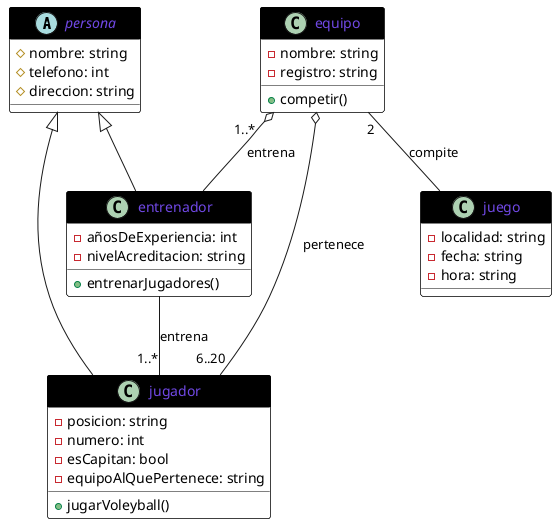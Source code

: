@startuml juegoVoleyball 

skinparam ClassBorderColor black
skinparam ClassFontColor 7048E5
skinparam ClassBackgroundColor white
skinparam ClassHeaderBackgroundColor black

abstract class persona{
  #nombre: string
  #telefono: int
  #direccion: string
}
class jugador{
  -posicion: string
  -numero: int
  -esCapitan: bool
  -equipoAlQuePertenece: string
  +jugarVoleyball()
} 
class entrenador{
  -añosDeExperiencia: int
  -nivelAcreditacion: string
  +entrenarJugadores()
}
class equipo{
  -nombre: string
  -registro: string
  +competir()
}
class juego{
  -localidad: string
  -fecha: string
  -hora: string
}
 

equipo o-- "6..20" jugador: pertenece
equipo "1..*   " o-- entrenador: entrena
equipo "2" --  juego: compite

entrenador -- "1..*" jugador: entrena

persona <|-- jugador 
persona <|-- entrenador 


@enduml
